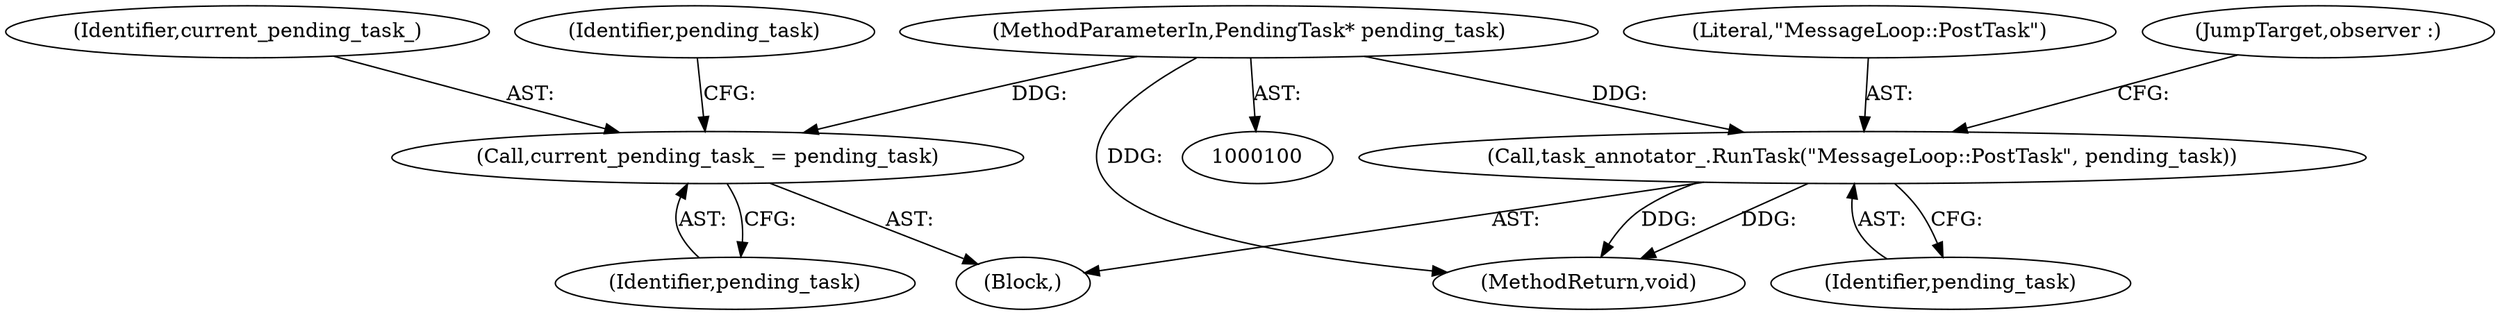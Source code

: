digraph "0_Chrome_3ff403eecdd23a39853a4ebca52023fbba6c5d00_2@pointer" {
"1000101" [label="(MethodParameterIn,PendingTask* pending_task)"];
"1000105" [label="(Call,current_pending_task_ = pending_task)"];
"1000122" [label="(Call,task_annotator_.RunTask(\"MessageLoop::PostTask\", pending_task))"];
"1000102" [label="(Block,)"];
"1000124" [label="(Identifier,pending_task)"];
"1000125" [label="(JumpTarget,observer :)"];
"1000122" [label="(Call,task_annotator_.RunTask(\"MessageLoop::PostTask\", pending_task))"];
"1000107" [label="(Identifier,pending_task)"];
"1000135" [label="(MethodReturn,void)"];
"1000106" [label="(Identifier,current_pending_task_)"];
"1000105" [label="(Call,current_pending_task_ = pending_task)"];
"1000101" [label="(MethodParameterIn,PendingTask* pending_task)"];
"1000110" [label="(Identifier,pending_task)"];
"1000123" [label="(Literal,\"MessageLoop::PostTask\")"];
"1000101" -> "1000100"  [label="AST: "];
"1000101" -> "1000135"  [label="DDG: "];
"1000101" -> "1000105"  [label="DDG: "];
"1000101" -> "1000122"  [label="DDG: "];
"1000105" -> "1000102"  [label="AST: "];
"1000105" -> "1000107"  [label="CFG: "];
"1000106" -> "1000105"  [label="AST: "];
"1000107" -> "1000105"  [label="AST: "];
"1000110" -> "1000105"  [label="CFG: "];
"1000122" -> "1000102"  [label="AST: "];
"1000122" -> "1000124"  [label="CFG: "];
"1000123" -> "1000122"  [label="AST: "];
"1000124" -> "1000122"  [label="AST: "];
"1000125" -> "1000122"  [label="CFG: "];
"1000122" -> "1000135"  [label="DDG: "];
"1000122" -> "1000135"  [label="DDG: "];
}
